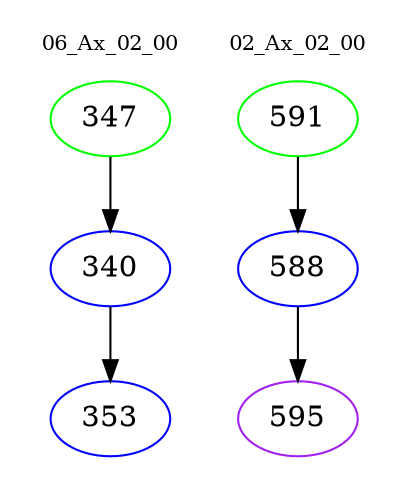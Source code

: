 digraph{
subgraph cluster_0 {
color = white
label = "06_Ax_02_00";
fontsize=10;
T0_347 [label="347", color="green"]
T0_347 -> T0_340 [color="black"]
T0_340 [label="340", color="blue"]
T0_340 -> T0_353 [color="black"]
T0_353 [label="353", color="blue"]
}
subgraph cluster_1 {
color = white
label = "02_Ax_02_00";
fontsize=10;
T1_591 [label="591", color="green"]
T1_591 -> T1_588 [color="black"]
T1_588 [label="588", color="blue"]
T1_588 -> T1_595 [color="black"]
T1_595 [label="595", color="purple"]
}
}
